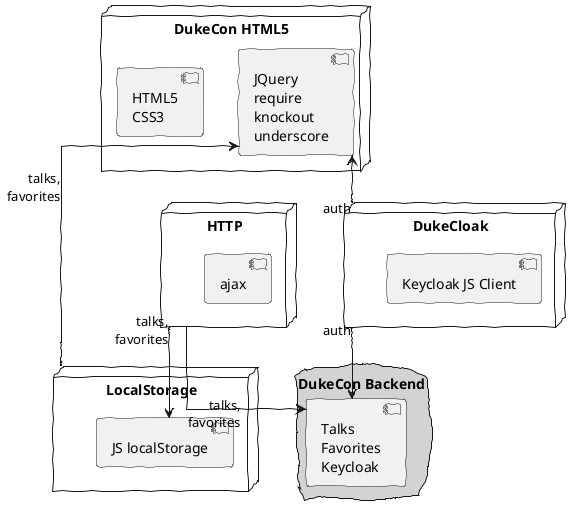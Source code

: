 @startuml
skinparam handwritten true
skinparam linetype ortho

node "DukeCon HTML5" {
[JQuery\rrequire\rknockout\runderscore]
[HTML5\rCSS3]
}

node "HTTP" {
[ajax]
}

node "LocalStorage" {
[JS localStorage]
}

node "DukeCloak" {
    [Keycloak JS Client]
}

cloud "DukeCon Backend"  #lightgray {
    [Talks\rFavorites\rKeycloak]
}

HTTP --> (Talks\rFavorites\rKeycloak) : talks,\rfavorites
HTTP --> (JS localStorage) : talks,\rfavorites
LocalStorage -up-> (JQuery\rrequire\rknockout\runderscore) : talks,\rfavorites
DukeCloak --> (Talks\rFavorites\rKeycloak) : auth
DukeCloak -up-> (JQuery\rrequire\rknockout\runderscore) : auth


@enduml
